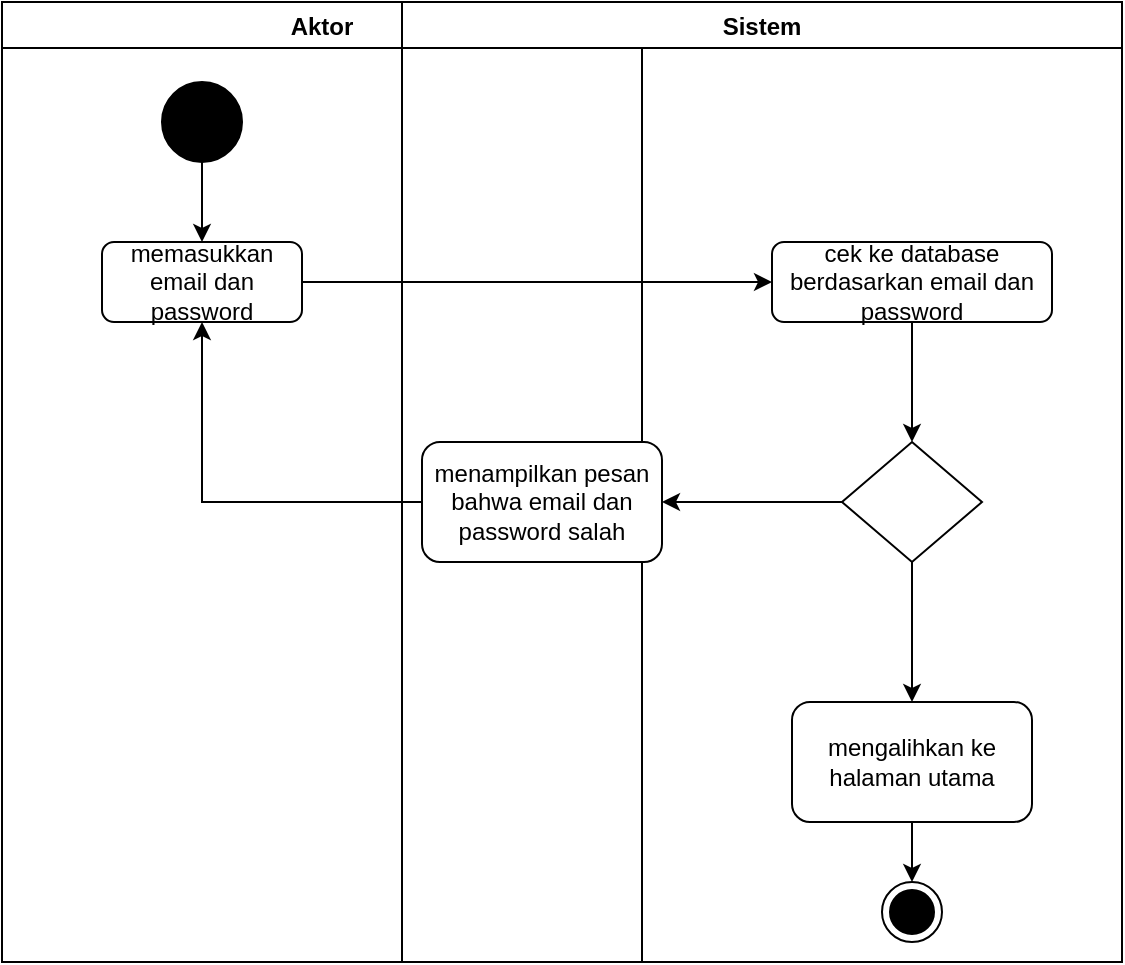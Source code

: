 <mxfile version="20.0.3" type="github">
  <diagram id="P_5Exqcinh2wY1HSjJye" name="Page-1">
    <mxGraphModel dx="1014" dy="500" grid="1" gridSize="10" guides="1" tooltips="1" connect="1" arrows="1" fold="1" page="1" pageScale="1" pageWidth="850" pageHeight="1100" math="0" shadow="0">
      <root>
        <mxCell id="0" />
        <mxCell id="1" parent="0" />
        <mxCell id="Eo39ov_3Lsh5uql5R_oe-1" value="Aktor" style="swimlane;" vertex="1" parent="1">
          <mxGeometry x="180" y="40" width="320" height="480" as="geometry" />
        </mxCell>
        <mxCell id="Eo39ov_3Lsh5uql5R_oe-19" value="" style="edgeStyle=orthogonalEdgeStyle;rounded=0;orthogonalLoop=1;jettySize=auto;html=1;" edge="1" parent="Eo39ov_3Lsh5uql5R_oe-1" source="Eo39ov_3Lsh5uql5R_oe-3" target="Eo39ov_3Lsh5uql5R_oe-4">
          <mxGeometry relative="1" as="geometry" />
        </mxCell>
        <mxCell id="Eo39ov_3Lsh5uql5R_oe-3" value="" style="ellipse;whiteSpace=wrap;html=1;aspect=fixed;fillColor=#000000;" vertex="1" parent="Eo39ov_3Lsh5uql5R_oe-1">
          <mxGeometry x="80" y="40" width="40" height="40" as="geometry" />
        </mxCell>
        <mxCell id="Eo39ov_3Lsh5uql5R_oe-4" value="memasukkan email dan password" style="rounded=1;whiteSpace=wrap;html=1;fillColor=#FFFFFF;" vertex="1" parent="Eo39ov_3Lsh5uql5R_oe-1">
          <mxGeometry x="50" y="120" width="100" height="40" as="geometry" />
        </mxCell>
        <mxCell id="Eo39ov_3Lsh5uql5R_oe-2" value="Sistem" style="swimlane;" vertex="1" parent="1">
          <mxGeometry x="380" y="40" width="360" height="480" as="geometry" />
        </mxCell>
        <mxCell id="Eo39ov_3Lsh5uql5R_oe-12" value="" style="edgeStyle=orthogonalEdgeStyle;rounded=0;orthogonalLoop=1;jettySize=auto;html=1;" edge="1" parent="Eo39ov_3Lsh5uql5R_oe-2" source="Eo39ov_3Lsh5uql5R_oe-5" target="Eo39ov_3Lsh5uql5R_oe-6">
          <mxGeometry relative="1" as="geometry" />
        </mxCell>
        <mxCell id="Eo39ov_3Lsh5uql5R_oe-5" value="cek ke database berdasarkan email dan password" style="rounded=1;whiteSpace=wrap;html=1;fillColor=#FFFFFF;" vertex="1" parent="Eo39ov_3Lsh5uql5R_oe-2">
          <mxGeometry x="185" y="120" width="140" height="40" as="geometry" />
        </mxCell>
        <mxCell id="Eo39ov_3Lsh5uql5R_oe-9" value="" style="edgeStyle=orthogonalEdgeStyle;rounded=0;orthogonalLoop=1;jettySize=auto;html=1;" edge="1" parent="Eo39ov_3Lsh5uql5R_oe-2" source="Eo39ov_3Lsh5uql5R_oe-6" target="Eo39ov_3Lsh5uql5R_oe-8">
          <mxGeometry relative="1" as="geometry" />
        </mxCell>
        <mxCell id="Eo39ov_3Lsh5uql5R_oe-11" value="" style="edgeStyle=orthogonalEdgeStyle;rounded=0;orthogonalLoop=1;jettySize=auto;html=1;" edge="1" parent="Eo39ov_3Lsh5uql5R_oe-2" source="Eo39ov_3Lsh5uql5R_oe-6" target="Eo39ov_3Lsh5uql5R_oe-7">
          <mxGeometry relative="1" as="geometry" />
        </mxCell>
        <mxCell id="Eo39ov_3Lsh5uql5R_oe-6" value="" style="rhombus;whiteSpace=wrap;html=1;fillColor=#FFFFFF;" vertex="1" parent="Eo39ov_3Lsh5uql5R_oe-2">
          <mxGeometry x="220" y="220" width="70" height="60" as="geometry" />
        </mxCell>
        <mxCell id="Eo39ov_3Lsh5uql5R_oe-7" value="menampilkan pesan bahwa email dan password salah" style="rounded=1;whiteSpace=wrap;html=1;fillColor=#FFFFFF;" vertex="1" parent="Eo39ov_3Lsh5uql5R_oe-2">
          <mxGeometry x="10" y="220" width="120" height="60" as="geometry" />
        </mxCell>
        <mxCell id="Eo39ov_3Lsh5uql5R_oe-21" value="" style="edgeStyle=orthogonalEdgeStyle;rounded=0;orthogonalLoop=1;jettySize=auto;html=1;" edge="1" parent="Eo39ov_3Lsh5uql5R_oe-2" source="Eo39ov_3Lsh5uql5R_oe-8" target="Eo39ov_3Lsh5uql5R_oe-20">
          <mxGeometry relative="1" as="geometry" />
        </mxCell>
        <mxCell id="Eo39ov_3Lsh5uql5R_oe-8" value="mengalihkan ke halaman utama" style="rounded=1;whiteSpace=wrap;html=1;fillColor=#FFFFFF;" vertex="1" parent="Eo39ov_3Lsh5uql5R_oe-2">
          <mxGeometry x="195" y="350" width="120" height="60" as="geometry" />
        </mxCell>
        <mxCell id="Eo39ov_3Lsh5uql5R_oe-20" value="" style="ellipse;html=1;shape=endState;fillColor=#000000;strokeColor=#000000;" vertex="1" parent="Eo39ov_3Lsh5uql5R_oe-2">
          <mxGeometry x="240" y="440" width="30" height="30" as="geometry" />
        </mxCell>
        <mxCell id="Eo39ov_3Lsh5uql5R_oe-14" value="" style="edgeStyle=orthogonalEdgeStyle;rounded=0;orthogonalLoop=1;jettySize=auto;html=1;entryX=0;entryY=0.5;entryDx=0;entryDy=0;" edge="1" parent="1" source="Eo39ov_3Lsh5uql5R_oe-4" target="Eo39ov_3Lsh5uql5R_oe-5">
          <mxGeometry relative="1" as="geometry">
            <mxPoint x="560" y="180" as="targetPoint" />
          </mxGeometry>
        </mxCell>
        <mxCell id="Eo39ov_3Lsh5uql5R_oe-18" value="" style="edgeStyle=orthogonalEdgeStyle;rounded=0;orthogonalLoop=1;jettySize=auto;html=1;entryX=0.5;entryY=1;entryDx=0;entryDy=0;" edge="1" parent="1" source="Eo39ov_3Lsh5uql5R_oe-7" target="Eo39ov_3Lsh5uql5R_oe-4">
          <mxGeometry relative="1" as="geometry">
            <mxPoint x="280" y="210" as="targetPoint" />
          </mxGeometry>
        </mxCell>
      </root>
    </mxGraphModel>
  </diagram>
</mxfile>
